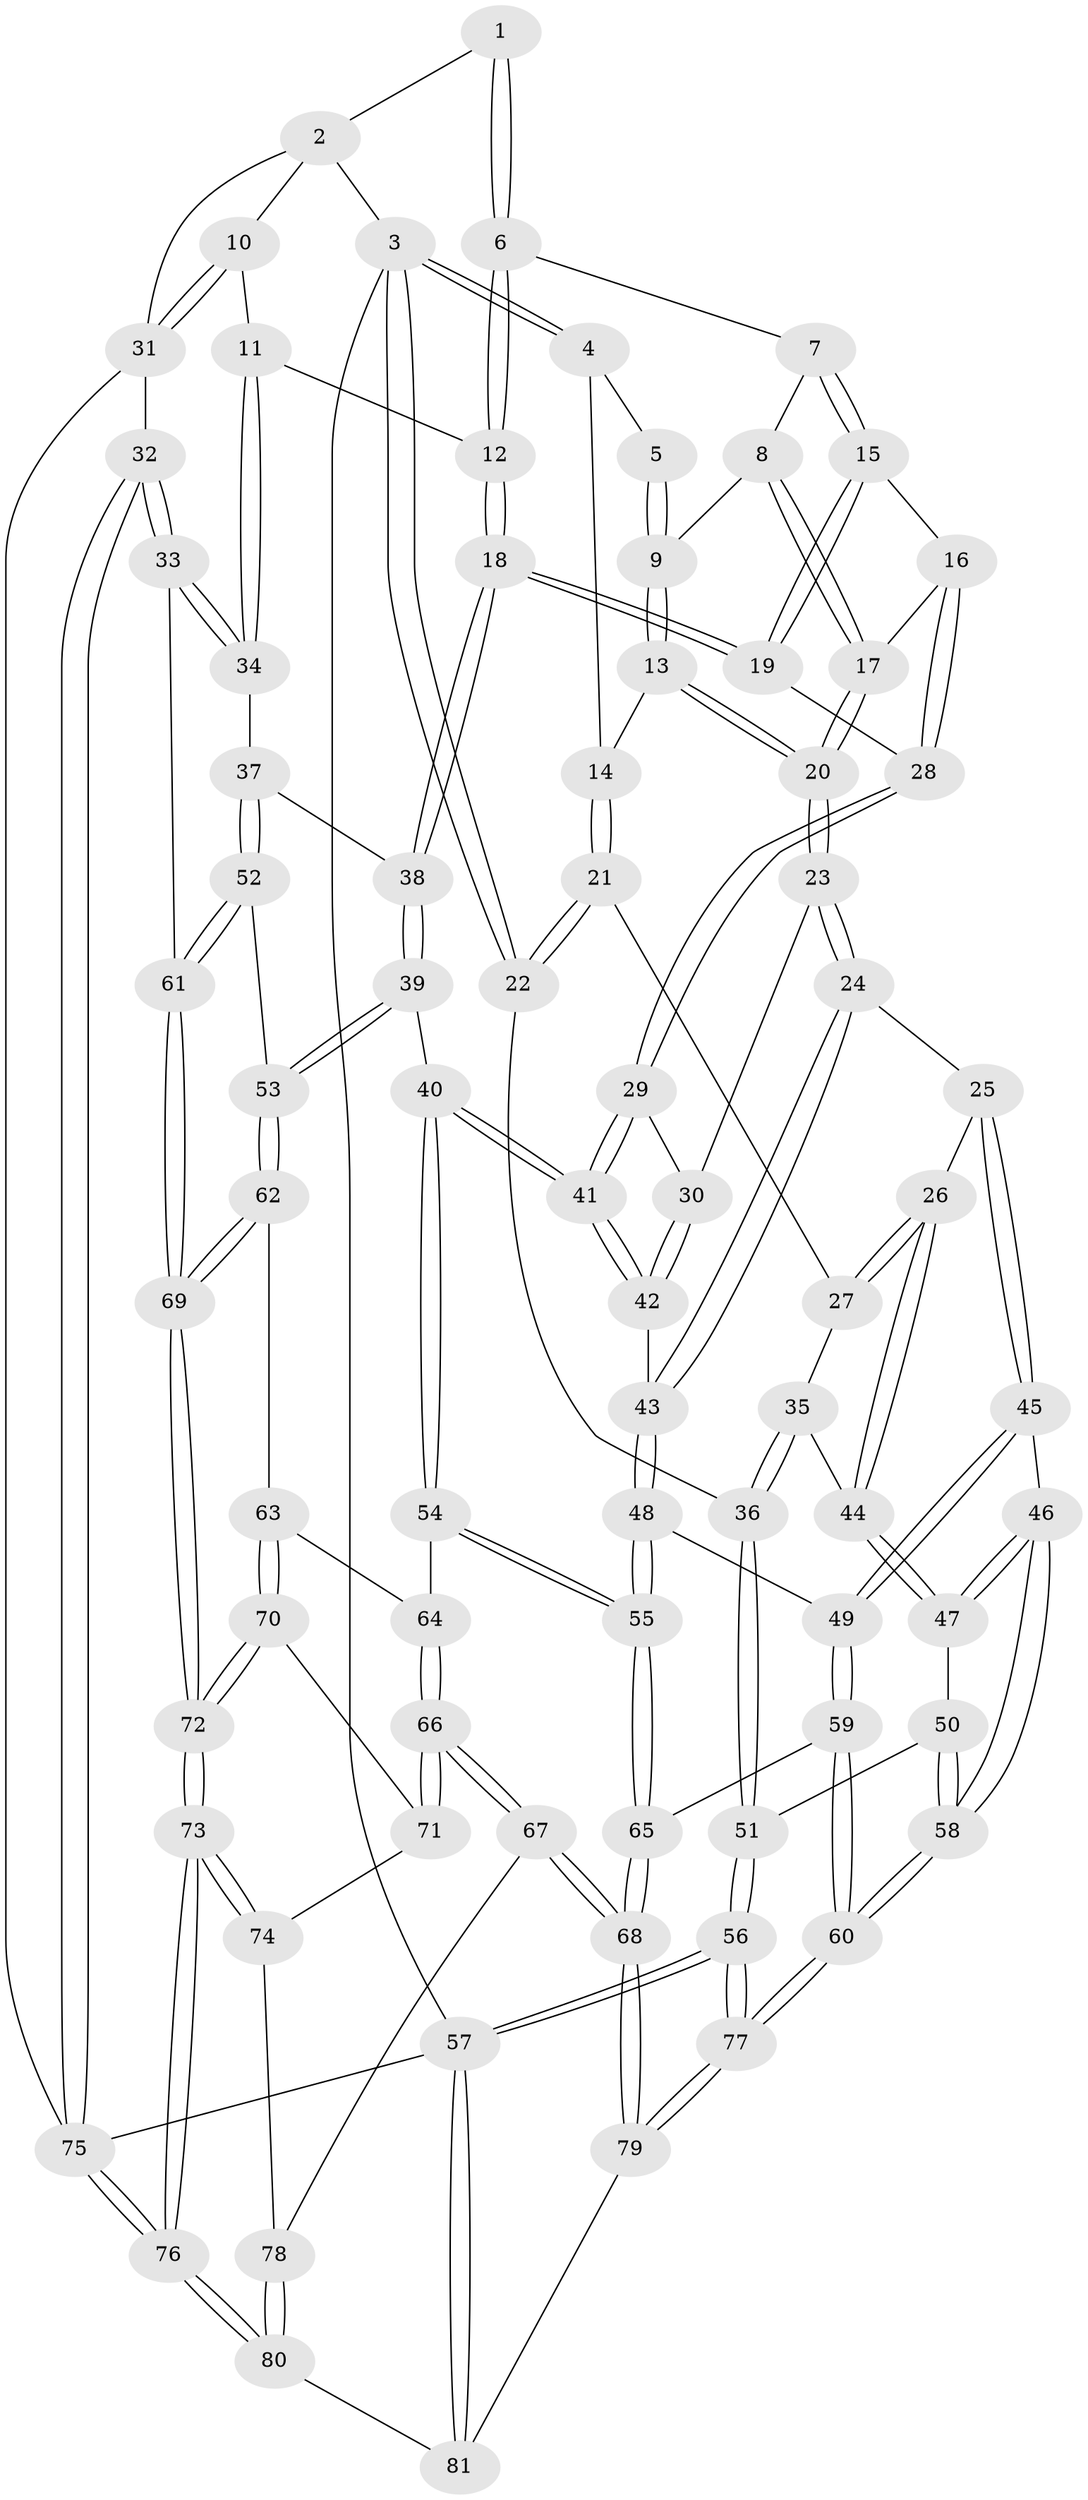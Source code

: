 // Generated by graph-tools (version 1.1) at 2025/38/03/09/25 02:38:44]
// undirected, 81 vertices, 199 edges
graph export_dot {
graph [start="1"]
  node [color=gray90,style=filled];
  1 [pos="+0.5859388827347101+0"];
  2 [pos="+0.746730066241903+0"];
  3 [pos="+0+0"];
  4 [pos="+0+0"];
  5 [pos="+0.29080375287706933+0"];
  6 [pos="+0.5818341111503715+0"];
  7 [pos="+0.5102437691332754+0.12343062184206845"];
  8 [pos="+0.4411243510705913+0.1587317950161603"];
  9 [pos="+0.21733694766784095+0.13608759737369094"];
  10 [pos="+0.8902378284289532+0.20915607389094595"];
  11 [pos="+0.8847370336866796+0.21538691273235372"];
  12 [pos="+0.7589097880837373+0.2863077572205226"];
  13 [pos="+0.18874812903211566+0.1704080503501412"];
  14 [pos="+0.15045142754873816+0.1848580195944427"];
  15 [pos="+0.5577996349445046+0.211291908180891"];
  16 [pos="+0.4404537757239096+0.3218403836638706"];
  17 [pos="+0.3872217221184668+0.2959811571655761"];
  18 [pos="+0.7105175183700027+0.33534297594773993"];
  19 [pos="+0.655567020792277+0.3244176409829326"];
  20 [pos="+0.32570421229871893+0.32128039171299183"];
  21 [pos="+0.09972957930748033+0.22446945252701495"];
  22 [pos="+0+0.2616456218807354"];
  23 [pos="+0.30785076985894233+0.4128510872672414"];
  24 [pos="+0.2693677441897867+0.4536180215629018"];
  25 [pos="+0.26241900079948116+0.45478803418461045"];
  26 [pos="+0.25932741939721515+0.4544434802082571"];
  27 [pos="+0.11274030343519394+0.27005163385072956"];
  28 [pos="+0.512595904775125+0.40726588684093346"];
  29 [pos="+0.49339419696587106+0.4420246175245897"];
  30 [pos="+0.4728670098846819+0.44608979542006505"];
  31 [pos="+1+0.1728146537792085"];
  32 [pos="+1+0.603197169971527"];
  33 [pos="+1+0.6014790613881865"];
  34 [pos="+0.9941837564627459+0.5375926253572035"];
  35 [pos="+0.09463784215445349+0.47130216000766467"];
  36 [pos="+0+0.342641280640809"];
  37 [pos="+0.8941527516197707+0.5139741110751389"];
  38 [pos="+0.7348249598547347+0.4154628660928316"];
  39 [pos="+0.6440226516242303+0.6030268593174738"];
  40 [pos="+0.5570041951545699+0.5901407758979172"];
  41 [pos="+0.5476085193562601+0.5721834452356359"];
  42 [pos="+0.39828533752348144+0.5351782251233612"];
  43 [pos="+0.3538640083260788+0.5701389314563658"];
  44 [pos="+0.11488120580713826+0.49700427556343174"];
  45 [pos="+0.21714200435839828+0.6384754802037036"];
  46 [pos="+0.1955983761509966+0.6358007909918295"];
  47 [pos="+0.09847675482028853+0.5574932914274615"];
  48 [pos="+0.3634365199151124+0.6426164989058218"];
  49 [pos="+0.230763912689281+0.6472338804033227"];
  50 [pos="+0.0671714492608308+0.5823377945235922"];
  51 [pos="+0+0.5992384192165713"];
  52 [pos="+0.7256163620703735+0.6565766440842871"];
  53 [pos="+0.6788624393355183+0.6528364580416957"];
  54 [pos="+0.47213646097492756+0.6549856068693276"];
  55 [pos="+0.40019754671027424+0.6817056060037415"];
  56 [pos="+0+1"];
  57 [pos="+0+1"];
  58 [pos="+0.07440575957233525+0.771973927094837"];
  59 [pos="+0.22311604054208556+0.7864701913240564"];
  60 [pos="+0.044047182351916174+0.8784013809422034"];
  61 [pos="+0.8908984005832878+0.7396509897620211"];
  62 [pos="+0.66603771035556+0.7083031176955815"];
  63 [pos="+0.6282877702323734+0.7604724941124282"];
  64 [pos="+0.5499887698516727+0.7482158423678552"];
  65 [pos="+0.3822935252107351+0.7957202134014449"];
  66 [pos="+0.4697172850150174+0.8322378392851649"];
  67 [pos="+0.46610937862613383+0.8338259145474685"];
  68 [pos="+0.39767645355333053+0.8297758457729465"];
  69 [pos="+0.8246638331367764+0.9044028330900881"];
  70 [pos="+0.6258994446287924+0.7745835000788646"];
  71 [pos="+0.5987533206685857+0.813716412567604"];
  72 [pos="+0.8112447873786751+1"];
  73 [pos="+0.8123596661941452+1"];
  74 [pos="+0.6015373604233728+0.8729780511862462"];
  75 [pos="+1+1"];
  76 [pos="+0.8511690335775397+1"];
  77 [pos="+0+1"];
  78 [pos="+0.5414792121029381+0.8971866357740993"];
  79 [pos="+0.38485839097691127+0.8840801420002703"];
  80 [pos="+0.5621234036095257+1"];
  81 [pos="+0.5067578050723041+1"];
  1 -- 2;
  1 -- 6;
  1 -- 6;
  2 -- 3;
  2 -- 10;
  2 -- 31;
  3 -- 4;
  3 -- 4;
  3 -- 22;
  3 -- 22;
  3 -- 57;
  4 -- 5;
  4 -- 14;
  5 -- 9;
  5 -- 9;
  6 -- 7;
  6 -- 12;
  6 -- 12;
  7 -- 8;
  7 -- 15;
  7 -- 15;
  8 -- 9;
  8 -- 17;
  8 -- 17;
  9 -- 13;
  9 -- 13;
  10 -- 11;
  10 -- 31;
  10 -- 31;
  11 -- 12;
  11 -- 34;
  11 -- 34;
  12 -- 18;
  12 -- 18;
  13 -- 14;
  13 -- 20;
  13 -- 20;
  14 -- 21;
  14 -- 21;
  15 -- 16;
  15 -- 19;
  15 -- 19;
  16 -- 17;
  16 -- 28;
  16 -- 28;
  17 -- 20;
  17 -- 20;
  18 -- 19;
  18 -- 19;
  18 -- 38;
  18 -- 38;
  19 -- 28;
  20 -- 23;
  20 -- 23;
  21 -- 22;
  21 -- 22;
  21 -- 27;
  22 -- 36;
  23 -- 24;
  23 -- 24;
  23 -- 30;
  24 -- 25;
  24 -- 43;
  24 -- 43;
  25 -- 26;
  25 -- 45;
  25 -- 45;
  26 -- 27;
  26 -- 27;
  26 -- 44;
  26 -- 44;
  27 -- 35;
  28 -- 29;
  28 -- 29;
  29 -- 30;
  29 -- 41;
  29 -- 41;
  30 -- 42;
  30 -- 42;
  31 -- 32;
  31 -- 75;
  32 -- 33;
  32 -- 33;
  32 -- 75;
  32 -- 75;
  33 -- 34;
  33 -- 34;
  33 -- 61;
  34 -- 37;
  35 -- 36;
  35 -- 36;
  35 -- 44;
  36 -- 51;
  36 -- 51;
  37 -- 38;
  37 -- 52;
  37 -- 52;
  38 -- 39;
  38 -- 39;
  39 -- 40;
  39 -- 53;
  39 -- 53;
  40 -- 41;
  40 -- 41;
  40 -- 54;
  40 -- 54;
  41 -- 42;
  41 -- 42;
  42 -- 43;
  43 -- 48;
  43 -- 48;
  44 -- 47;
  44 -- 47;
  45 -- 46;
  45 -- 49;
  45 -- 49;
  46 -- 47;
  46 -- 47;
  46 -- 58;
  46 -- 58;
  47 -- 50;
  48 -- 49;
  48 -- 55;
  48 -- 55;
  49 -- 59;
  49 -- 59;
  50 -- 51;
  50 -- 58;
  50 -- 58;
  51 -- 56;
  51 -- 56;
  52 -- 53;
  52 -- 61;
  52 -- 61;
  53 -- 62;
  53 -- 62;
  54 -- 55;
  54 -- 55;
  54 -- 64;
  55 -- 65;
  55 -- 65;
  56 -- 57;
  56 -- 57;
  56 -- 77;
  56 -- 77;
  57 -- 81;
  57 -- 81;
  57 -- 75;
  58 -- 60;
  58 -- 60;
  59 -- 60;
  59 -- 60;
  59 -- 65;
  60 -- 77;
  60 -- 77;
  61 -- 69;
  61 -- 69;
  62 -- 63;
  62 -- 69;
  62 -- 69;
  63 -- 64;
  63 -- 70;
  63 -- 70;
  64 -- 66;
  64 -- 66;
  65 -- 68;
  65 -- 68;
  66 -- 67;
  66 -- 67;
  66 -- 71;
  66 -- 71;
  67 -- 68;
  67 -- 68;
  67 -- 78;
  68 -- 79;
  68 -- 79;
  69 -- 72;
  69 -- 72;
  70 -- 71;
  70 -- 72;
  70 -- 72;
  71 -- 74;
  72 -- 73;
  72 -- 73;
  73 -- 74;
  73 -- 74;
  73 -- 76;
  73 -- 76;
  74 -- 78;
  75 -- 76;
  75 -- 76;
  76 -- 80;
  76 -- 80;
  77 -- 79;
  77 -- 79;
  78 -- 80;
  78 -- 80;
  79 -- 81;
  80 -- 81;
}
